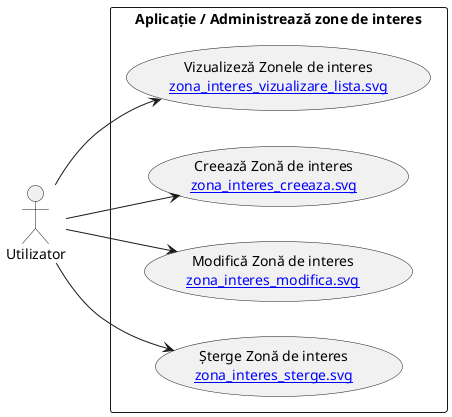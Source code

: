 @startuml
left to right direction
actor "Utilizator" as user
rectangle "Aplicație / Administrează zone de interes" {
  usecase "Vizualizeză Zonele de interes\n[[zona_interes_vizualizare_lista.svg]]" as UC1
  usecase "Creează Zonă de interes\n[[zona_interes_creeaza.svg]]" as UC2
  usecase "Modifică Zonă de interes\n[[zona_interes_modifica.svg]]" as UC3
  usecase "Șterge Zonă de interes\n[[zona_interes_sterge.svg]]" as UC4
}

user --> UC1
user --> UC2
user --> UC3
user --> UC4
@enduml
